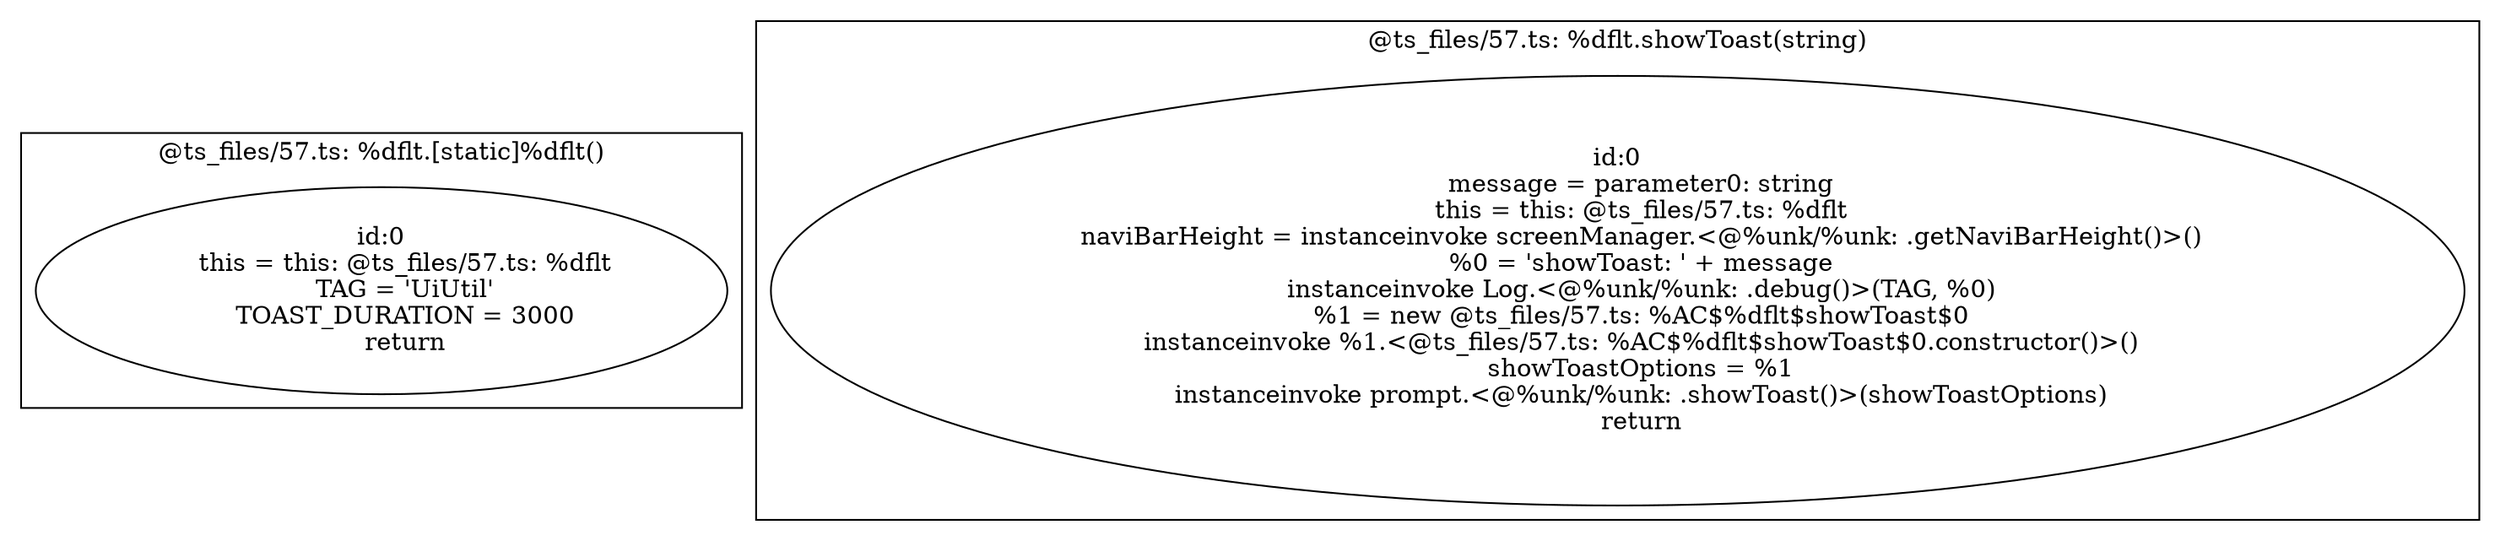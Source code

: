 digraph "57.ts" {
subgraph "cluster_@ts_files/57.ts: %dflt.[static]%dflt()" {
  label="@ts_files/57.ts: %dflt.[static]%dflt()";
  Node33280 [label="id:0
      this = this: @ts_files/57.ts: %dflt
      TAG = 'UiUtil'
      TOAST_DURATION = 3000
      return"];
}
subgraph "cluster_@ts_files/57.ts: %dflt.showToast(string)" {
  label="@ts_files/57.ts: %dflt.showToast(string)";
  Node36680 [label="id:0
      message = parameter0: string
      this = this: @ts_files/57.ts: %dflt
      naviBarHeight = instanceinvoke screenManager.<@%unk/%unk: .getNaviBarHeight()>()
      %0 = 'showToast: ' + message
      instanceinvoke Log.<@%unk/%unk: .debug()>(TAG, %0)
      %1 = new @ts_files/57.ts: %AC$%dflt$showToast$0
      instanceinvoke %1.<@ts_files/57.ts: %AC$%dflt$showToast$0.constructor()>()
      showToastOptions = %1
      instanceinvoke prompt.<@%unk/%unk: .showToast()>(showToastOptions)
      return"];
}
}
